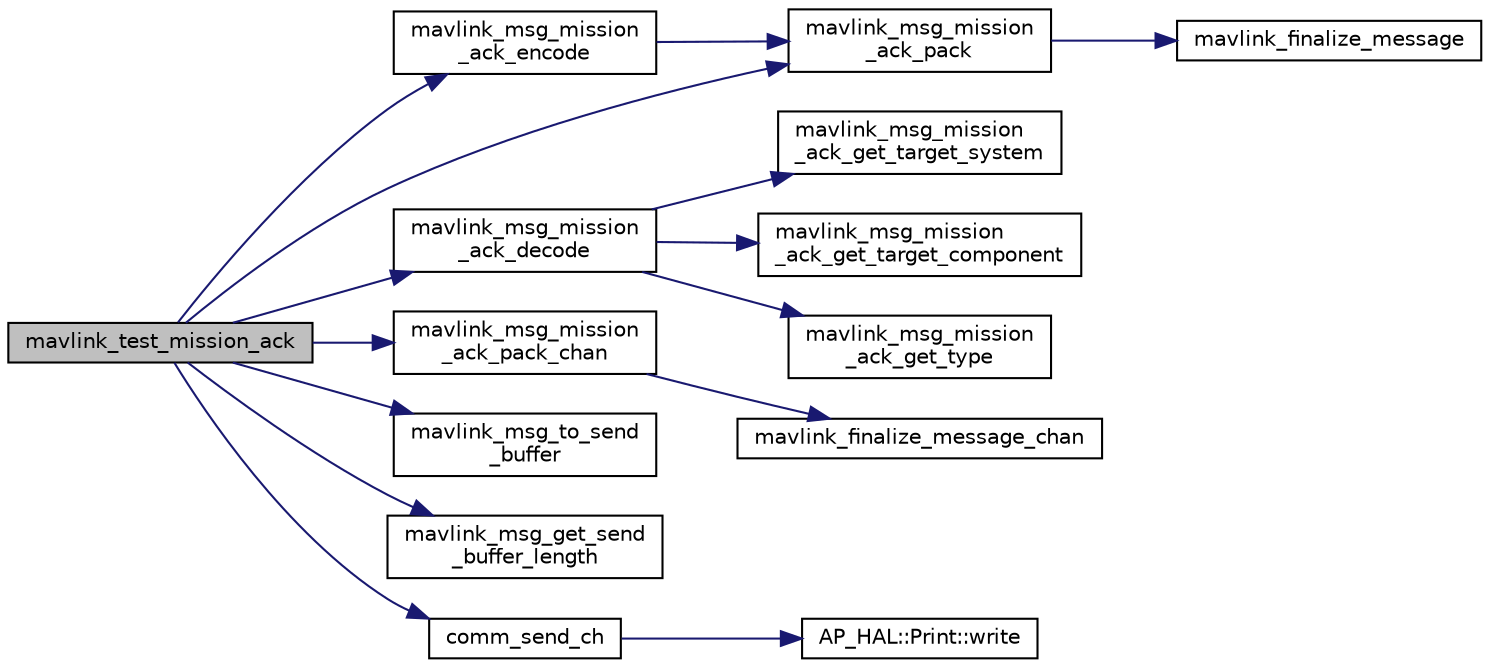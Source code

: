 digraph "mavlink_test_mission_ack"
{
 // INTERACTIVE_SVG=YES
  edge [fontname="Helvetica",fontsize="10",labelfontname="Helvetica",labelfontsize="10"];
  node [fontname="Helvetica",fontsize="10",shape=record];
  rankdir="LR";
  Node1 [label="mavlink_test_mission_ack",height=0.2,width=0.4,color="black", fillcolor="grey75", style="filled" fontcolor="black"];
  Node1 -> Node2 [color="midnightblue",fontsize="10",style="solid",fontname="Helvetica"];
  Node2 [label="mavlink_msg_mission\l_ack_encode",height=0.2,width=0.4,color="black", fillcolor="white", style="filled",URL="$mavlink__msg__mission__ack_8h.html#a32037f62aa92611fc3824497fcc0dac4",tooltip="Encode a mission_ack struct. "];
  Node2 -> Node3 [color="midnightblue",fontsize="10",style="solid",fontname="Helvetica"];
  Node3 [label="mavlink_msg_mission\l_ack_pack",height=0.2,width=0.4,color="black", fillcolor="white", style="filled",URL="$mavlink__msg__mission__ack_8h.html#a8b9305bff7f00b7f87ed6a189b6028ef",tooltip="Pack a mission_ack message. "];
  Node3 -> Node4 [color="midnightblue",fontsize="10",style="solid",fontname="Helvetica"];
  Node4 [label="mavlink_finalize_message",height=0.2,width=0.4,color="black", fillcolor="white", style="filled",URL="$v0_89_2mavlink__helpers_8h.html#af3bea083c5ec83f5b6570b2bd4a817d0",tooltip="Finalize a MAVLink message with MAVLINK_COMM_0 as default channel. "];
  Node1 -> Node5 [color="midnightblue",fontsize="10",style="solid",fontname="Helvetica"];
  Node5 [label="mavlink_msg_mission\l_ack_decode",height=0.2,width=0.4,color="black", fillcolor="white", style="filled",URL="$mavlink__msg__mission__ack_8h.html#a12ea75b1a9c04f12f252804d3ea72c4a",tooltip="Decode a mission_ack message into a struct. "];
  Node5 -> Node6 [color="midnightblue",fontsize="10",style="solid",fontname="Helvetica"];
  Node6 [label="mavlink_msg_mission\l_ack_get_target_system",height=0.2,width=0.4,color="black", fillcolor="white", style="filled",URL="$mavlink__msg__mission__ack_8h.html#a5bdbdf804e9b4c52b95d62b620026ff6",tooltip="Send a mission_ack message. "];
  Node5 -> Node7 [color="midnightblue",fontsize="10",style="solid",fontname="Helvetica"];
  Node7 [label="mavlink_msg_mission\l_ack_get_target_component",height=0.2,width=0.4,color="black", fillcolor="white", style="filled",URL="$mavlink__msg__mission__ack_8h.html#a3464f39a8ef4feb464e7db76f5961caf",tooltip="Get field target_component from mission_ack message. "];
  Node5 -> Node8 [color="midnightblue",fontsize="10",style="solid",fontname="Helvetica"];
  Node8 [label="mavlink_msg_mission\l_ack_get_type",height=0.2,width=0.4,color="black", fillcolor="white", style="filled",URL="$mavlink__msg__mission__ack_8h.html#a1164cb0f11edab8a987d9b0e942ff1ab",tooltip="Get field type from mission_ack message. "];
  Node1 -> Node3 [color="midnightblue",fontsize="10",style="solid",fontname="Helvetica"];
  Node1 -> Node9 [color="midnightblue",fontsize="10",style="solid",fontname="Helvetica"];
  Node9 [label="mavlink_msg_mission\l_ack_pack_chan",height=0.2,width=0.4,color="black", fillcolor="white", style="filled",URL="$mavlink__msg__mission__ack_8h.html#abccac1ea9375fcaeb2d7905c05b16122",tooltip="Pack a mission_ack message on a channel. "];
  Node9 -> Node10 [color="midnightblue",fontsize="10",style="solid",fontname="Helvetica"];
  Node10 [label="mavlink_finalize_message_chan",height=0.2,width=0.4,color="black", fillcolor="white", style="filled",URL="$v0_89_2mavlink__helpers_8h.html#aa66131138fc02101dcc73b4b556ab422",tooltip="Finalize a MAVLink message with channel assignment. "];
  Node1 -> Node11 [color="midnightblue",fontsize="10",style="solid",fontname="Helvetica"];
  Node11 [label="mavlink_msg_to_send\l_buffer",height=0.2,width=0.4,color="black", fillcolor="white", style="filled",URL="$v0_89_2mavlink__helpers_8h.html#afea0a9befa84822fd62c2899ea0d849e",tooltip="Pack a message to send it over a serial byte stream. "];
  Node1 -> Node12 [color="midnightblue",fontsize="10",style="solid",fontname="Helvetica"];
  Node12 [label="mavlink_msg_get_send\l_buffer_length",height=0.2,width=0.4,color="black", fillcolor="white", style="filled",URL="$v0_89_2protocol_8h.html#aa86c08f27aabb7a2e12a67f189f590c8",tooltip="Get the required buffer size for this message. "];
  Node1 -> Node13 [color="midnightblue",fontsize="10",style="solid",fontname="Helvetica"];
  Node13 [label="comm_send_ch",height=0.2,width=0.4,color="black", fillcolor="white", style="filled",URL="$GCS__MAVLink_8h.html#ab753873a1ee10adedd0ce246311468f8"];
  Node13 -> Node14 [color="midnightblue",fontsize="10",style="solid",fontname="Helvetica"];
  Node14 [label="AP_HAL::Print::write",height=0.2,width=0.4,color="black", fillcolor="white", style="filled",URL="$classAP__HAL_1_1Print.html#acc65391952a43334f8f5c9bef341f501"];
}
